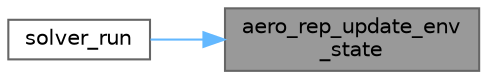 digraph "aero_rep_update_env_state"
{
 // LATEX_PDF_SIZE
  bgcolor="transparent";
  edge [fontname=Helvetica,fontsize=10,labelfontname=Helvetica,labelfontsize=10];
  node [fontname=Helvetica,fontsize=10,shape=box,height=0.2,width=0.4];
  rankdir="RL";
  Node1 [label="aero_rep_update_env\l_state",height=0.2,width=0.4,color="gray40", fillcolor="grey60", style="filled", fontcolor="black",tooltip="Update the aerosol representations for new environmental conditions."];
  Node1 -> Node2 [dir="back",color="steelblue1",style="solid"];
  Node2 [label="solver_run",height=0.2,width=0.4,color="grey40", fillcolor="white", style="filled",URL="$camp__solver_8c.html#afc5ec8680b419e7ab49530d53a76cee4",tooltip="Solve for a given timestep."];
}
